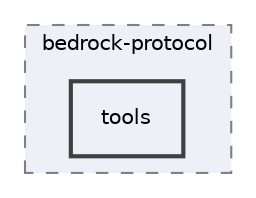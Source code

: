 digraph "tools"
{
 // INTERACTIVE_SVG=YES
 // LATEX_PDF_SIZE
  edge [fontname="Helvetica",fontsize="10",labelfontname="Helvetica",labelfontsize="10"];
  node [fontname="Helvetica",fontsize="10",shape=record];
  compound=true
  subgraph clusterdir_35c25ee8b73bfc2a0e7ec3dc66e7b1c9 {
    graph [ bgcolor="#edf0f7", pencolor="grey50", style="filled,dashed,", label="bedrock-protocol", fontname="Helvetica", fontsize="10", URL="dir_35c25ee8b73bfc2a0e7ec3dc66e7b1c9.html"]
  dir_c4c17188834c868df0bd51a24be67e48 [shape=box, label="tools", style="filled,bold,", fillcolor="#edf0f7", color="grey25", URL="dir_c4c17188834c868df0bd51a24be67e48.html"];
  }
}

